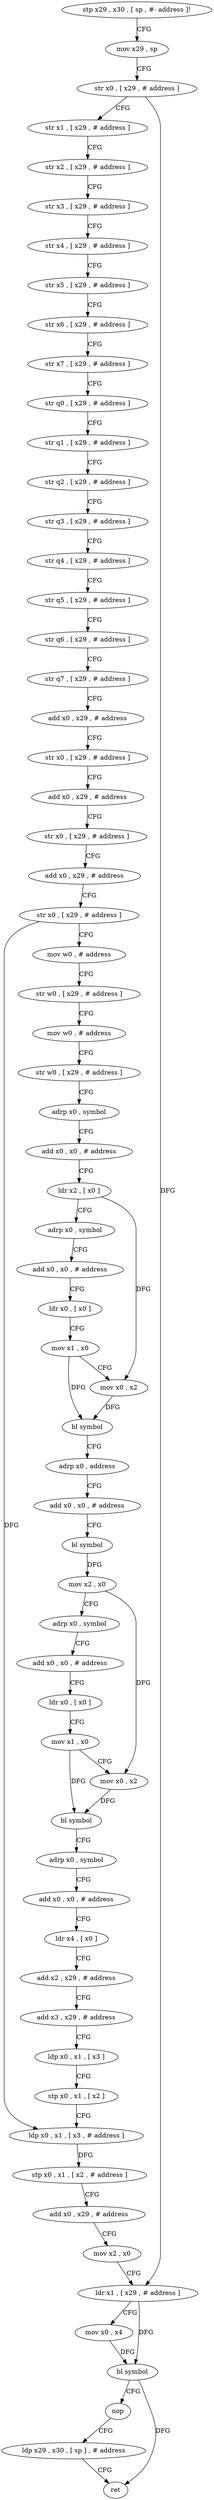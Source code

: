 digraph "func" {
"4215924" [label = "stp x29 , x30 , [ sp , #- address ]!" ]
"4215928" [label = "mov x29 , sp" ]
"4215932" [label = "str x0 , [ x29 , # address ]" ]
"4215936" [label = "str x1 , [ x29 , # address ]" ]
"4215940" [label = "str x2 , [ x29 , # address ]" ]
"4215944" [label = "str x3 , [ x29 , # address ]" ]
"4215948" [label = "str x4 , [ x29 , # address ]" ]
"4215952" [label = "str x5 , [ x29 , # address ]" ]
"4215956" [label = "str x6 , [ x29 , # address ]" ]
"4215960" [label = "str x7 , [ x29 , # address ]" ]
"4215964" [label = "str q0 , [ x29 , # address ]" ]
"4215968" [label = "str q1 , [ x29 , # address ]" ]
"4215972" [label = "str q2 , [ x29 , # address ]" ]
"4215976" [label = "str q3 , [ x29 , # address ]" ]
"4215980" [label = "str q4 , [ x29 , # address ]" ]
"4215984" [label = "str q5 , [ x29 , # address ]" ]
"4215988" [label = "str q6 , [ x29 , # address ]" ]
"4215992" [label = "str q7 , [ x29 , # address ]" ]
"4215996" [label = "add x0 , x29 , # address" ]
"4216000" [label = "str x0 , [ x29 , # address ]" ]
"4216004" [label = "add x0 , x29 , # address" ]
"4216008" [label = "str x0 , [ x29 , # address ]" ]
"4216012" [label = "add x0 , x29 , # address" ]
"4216016" [label = "str x0 , [ x29 , # address ]" ]
"4216020" [label = "mov w0 , # address" ]
"4216024" [label = "str w0 , [ x29 , # address ]" ]
"4216028" [label = "mov w0 , # address" ]
"4216032" [label = "str w0 , [ x29 , # address ]" ]
"4216036" [label = "adrp x0 , symbol" ]
"4216040" [label = "add x0 , x0 , # address" ]
"4216044" [label = "ldr x2 , [ x0 ]" ]
"4216048" [label = "adrp x0 , symbol" ]
"4216052" [label = "add x0 , x0 , # address" ]
"4216056" [label = "ldr x0 , [ x0 ]" ]
"4216060" [label = "mov x1 , x0" ]
"4216064" [label = "mov x0 , x2" ]
"4216068" [label = "bl symbol" ]
"4216072" [label = "adrp x0 , address" ]
"4216076" [label = "add x0 , x0 , # address" ]
"4216080" [label = "bl symbol" ]
"4216084" [label = "mov x2 , x0" ]
"4216088" [label = "adrp x0 , symbol" ]
"4216092" [label = "add x0 , x0 , # address" ]
"4216096" [label = "ldr x0 , [ x0 ]" ]
"4216100" [label = "mov x1 , x0" ]
"4216104" [label = "mov x0 , x2" ]
"4216108" [label = "bl symbol" ]
"4216112" [label = "adrp x0 , symbol" ]
"4216116" [label = "add x0 , x0 , # address" ]
"4216120" [label = "ldr x4 , [ x0 ]" ]
"4216124" [label = "add x2 , x29 , # address" ]
"4216128" [label = "add x3 , x29 , # address" ]
"4216132" [label = "ldp x0 , x1 , [ x3 ]" ]
"4216136" [label = "stp x0 , x1 , [ x2 ]" ]
"4216140" [label = "ldp x0 , x1 , [ x3 , # address ]" ]
"4216144" [label = "stp x0 , x1 , [ x2 , # address ]" ]
"4216148" [label = "add x0 , x29 , # address" ]
"4216152" [label = "mov x2 , x0" ]
"4216156" [label = "ldr x1 , [ x29 , # address ]" ]
"4216160" [label = "mov x0 , x4" ]
"4216164" [label = "bl symbol" ]
"4216168" [label = "nop" ]
"4216172" [label = "ldp x29 , x30 , [ sp ] , # address" ]
"4216176" [label = "ret" ]
"4215924" -> "4215928" [ label = "CFG" ]
"4215928" -> "4215932" [ label = "CFG" ]
"4215932" -> "4215936" [ label = "CFG" ]
"4215932" -> "4216156" [ label = "DFG" ]
"4215936" -> "4215940" [ label = "CFG" ]
"4215940" -> "4215944" [ label = "CFG" ]
"4215944" -> "4215948" [ label = "CFG" ]
"4215948" -> "4215952" [ label = "CFG" ]
"4215952" -> "4215956" [ label = "CFG" ]
"4215956" -> "4215960" [ label = "CFG" ]
"4215960" -> "4215964" [ label = "CFG" ]
"4215964" -> "4215968" [ label = "CFG" ]
"4215968" -> "4215972" [ label = "CFG" ]
"4215972" -> "4215976" [ label = "CFG" ]
"4215976" -> "4215980" [ label = "CFG" ]
"4215980" -> "4215984" [ label = "CFG" ]
"4215984" -> "4215988" [ label = "CFG" ]
"4215988" -> "4215992" [ label = "CFG" ]
"4215992" -> "4215996" [ label = "CFG" ]
"4215996" -> "4216000" [ label = "CFG" ]
"4216000" -> "4216004" [ label = "CFG" ]
"4216004" -> "4216008" [ label = "CFG" ]
"4216008" -> "4216012" [ label = "CFG" ]
"4216012" -> "4216016" [ label = "CFG" ]
"4216016" -> "4216020" [ label = "CFG" ]
"4216016" -> "4216140" [ label = "DFG" ]
"4216020" -> "4216024" [ label = "CFG" ]
"4216024" -> "4216028" [ label = "CFG" ]
"4216028" -> "4216032" [ label = "CFG" ]
"4216032" -> "4216036" [ label = "CFG" ]
"4216036" -> "4216040" [ label = "CFG" ]
"4216040" -> "4216044" [ label = "CFG" ]
"4216044" -> "4216048" [ label = "CFG" ]
"4216044" -> "4216064" [ label = "DFG" ]
"4216048" -> "4216052" [ label = "CFG" ]
"4216052" -> "4216056" [ label = "CFG" ]
"4216056" -> "4216060" [ label = "CFG" ]
"4216060" -> "4216064" [ label = "CFG" ]
"4216060" -> "4216068" [ label = "DFG" ]
"4216064" -> "4216068" [ label = "DFG" ]
"4216068" -> "4216072" [ label = "CFG" ]
"4216072" -> "4216076" [ label = "CFG" ]
"4216076" -> "4216080" [ label = "CFG" ]
"4216080" -> "4216084" [ label = "DFG" ]
"4216084" -> "4216088" [ label = "CFG" ]
"4216084" -> "4216104" [ label = "DFG" ]
"4216088" -> "4216092" [ label = "CFG" ]
"4216092" -> "4216096" [ label = "CFG" ]
"4216096" -> "4216100" [ label = "CFG" ]
"4216100" -> "4216104" [ label = "CFG" ]
"4216100" -> "4216108" [ label = "DFG" ]
"4216104" -> "4216108" [ label = "DFG" ]
"4216108" -> "4216112" [ label = "CFG" ]
"4216112" -> "4216116" [ label = "CFG" ]
"4216116" -> "4216120" [ label = "CFG" ]
"4216120" -> "4216124" [ label = "CFG" ]
"4216124" -> "4216128" [ label = "CFG" ]
"4216128" -> "4216132" [ label = "CFG" ]
"4216132" -> "4216136" [ label = "CFG" ]
"4216136" -> "4216140" [ label = "CFG" ]
"4216140" -> "4216144" [ label = "DFG" ]
"4216144" -> "4216148" [ label = "CFG" ]
"4216148" -> "4216152" [ label = "CFG" ]
"4216152" -> "4216156" [ label = "CFG" ]
"4216156" -> "4216160" [ label = "CFG" ]
"4216156" -> "4216164" [ label = "DFG" ]
"4216160" -> "4216164" [ label = "DFG" ]
"4216164" -> "4216168" [ label = "CFG" ]
"4216164" -> "4216176" [ label = "DFG" ]
"4216168" -> "4216172" [ label = "CFG" ]
"4216172" -> "4216176" [ label = "CFG" ]
}
